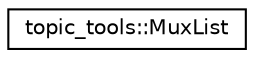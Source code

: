 digraph "Graphical Class Hierarchy"
{
  edge [fontname="Helvetica",fontsize="10",labelfontname="Helvetica",labelfontsize="10"];
  node [fontname="Helvetica",fontsize="10",shape=record];
  rankdir="LR";
  Node1 [label="topic_tools::MuxList",height=0.2,width=0.4,color="black", fillcolor="white", style="filled",URL="$classtopic__tools_1_1_mux_list.html"];
}
